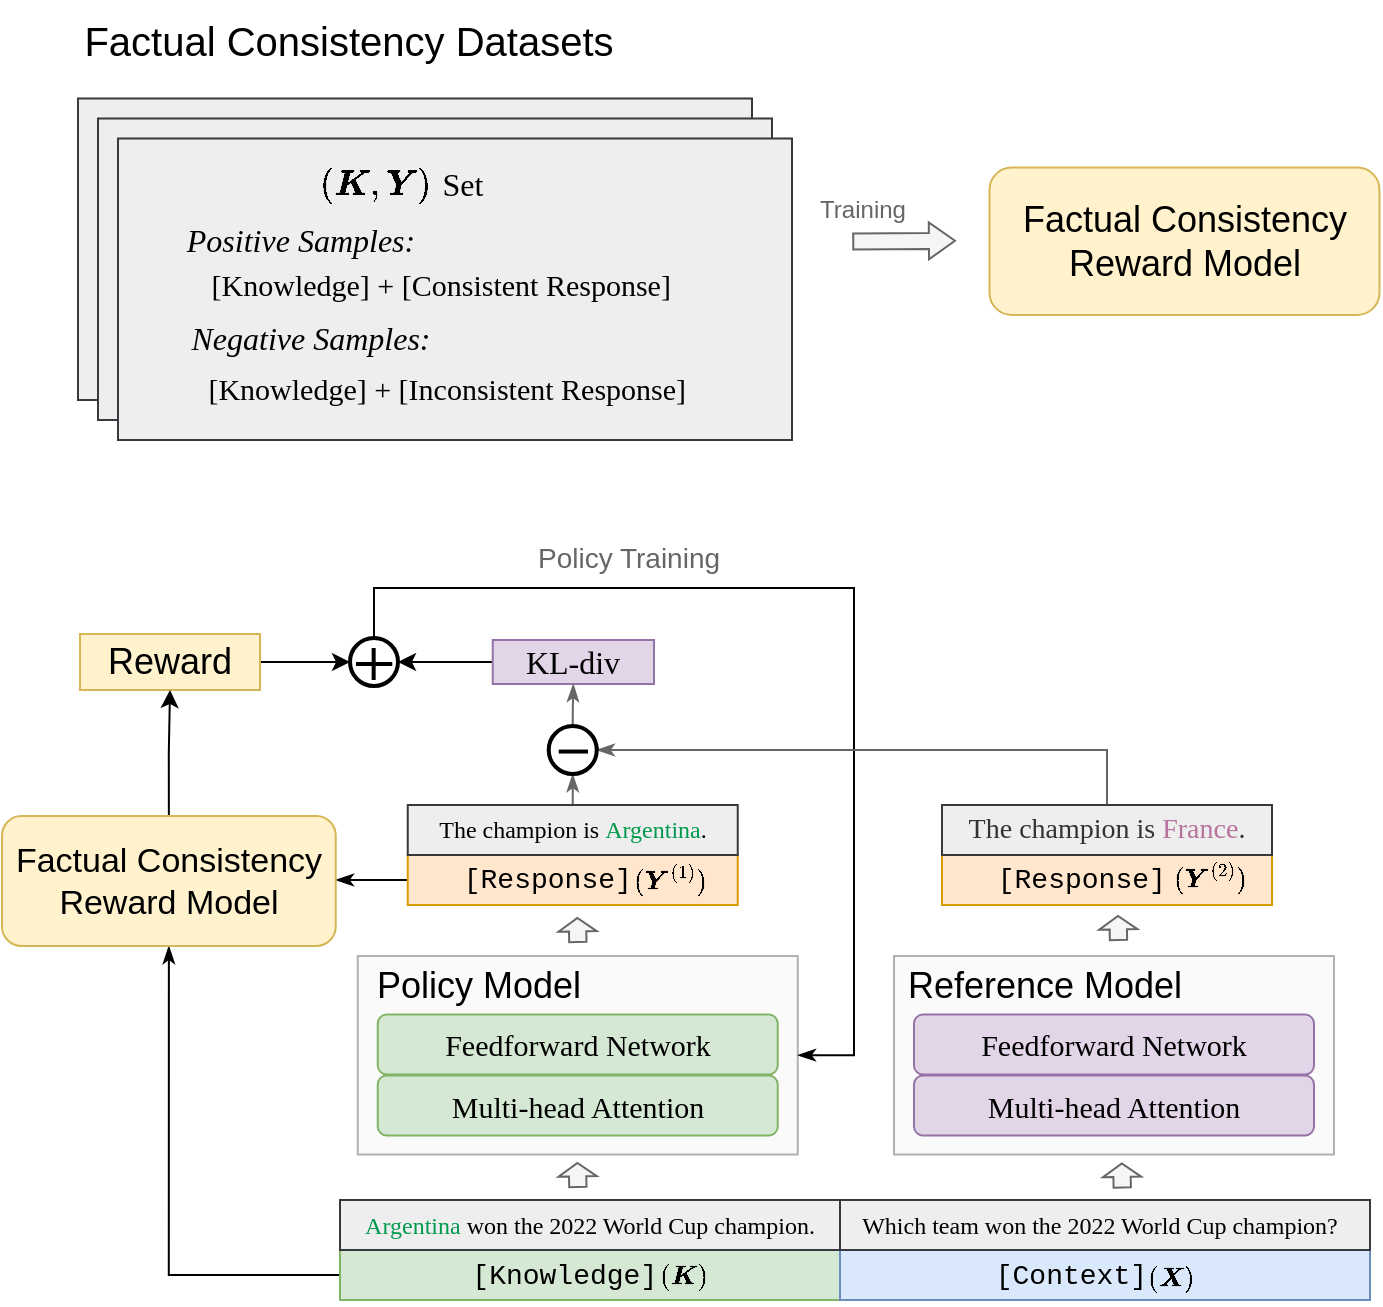<mxfile version="21.3.8" type="github">
  <diagram name="Page-1" id="7wC7hmL37pKosh5_3M5G">
    <mxGraphModel dx="1680" dy="563" grid="1" gridSize="10" guides="1" tooltips="1" connect="1" arrows="1" fold="1" page="1" pageScale="1" pageWidth="850" pageHeight="1100" math="1" shadow="0">
      <root>
        <mxCell id="0" />
        <mxCell id="1" parent="0" />
        <mxCell id="U5F7xQGnL32-fihAAhYg-54" style="edgeStyle=orthogonalEdgeStyle;rounded=0;orthogonalLoop=1;jettySize=auto;html=1;exitX=1;exitY=0.5;exitDx=0;exitDy=0;entryX=0;entryY=0.5;entryDx=0;entryDy=0;" parent="1" source="4u2AF7FJxZ9QzFyWI-jE-15" target="CZVFG8hrNlgNmazYNYvc-32" edge="1">
          <mxGeometry relative="1" as="geometry" />
        </mxCell>
        <mxCell id="4u2AF7FJxZ9QzFyWI-jE-15" value="&lt;font face=&quot;Helvetica&quot; style=&quot;font-size: 18px;&quot;&gt;Reward&lt;/font&gt;" style="rounded=0;whiteSpace=wrap;html=1;fillColor=#fff2cc;strokeColor=#d6b656;fontFamily=Verdana;fontStyle=0" parent="1" vertex="1">
          <mxGeometry x="-777" y="950" width="90" height="28" as="geometry" />
        </mxCell>
        <mxCell id="CZVFG8hrNlgNmazYNYvc-30" style="edgeStyle=orthogonalEdgeStyle;rounded=0;orthogonalLoop=1;jettySize=auto;html=1;exitX=1;exitY=0.5;exitDx=0;exitDy=0;fontFamily=Verdana;fontStyle=0" parent="1" edge="1">
          <mxGeometry relative="1" as="geometry">
            <mxPoint x="-630" y="962" as="targetPoint" />
            <mxPoint x="-620" y="960" as="sourcePoint" />
          </mxGeometry>
        </mxCell>
        <mxCell id="U5F7xQGnL32-fihAAhYg-57" style="edgeStyle=orthogonalEdgeStyle;rounded=0;orthogonalLoop=1;jettySize=auto;html=1;exitX=0.5;exitY=0;exitDx=0;exitDy=0;entryX=1;entryY=0.5;entryDx=0;entryDy=0;endArrow=classicThin;endFill=1;" parent="1" source="CZVFG8hrNlgNmazYNYvc-32" target="U5F7xQGnL32-fihAAhYg-36" edge="1">
          <mxGeometry relative="1" as="geometry">
            <mxPoint x="-636" y="938" as="sourcePoint" />
            <mxPoint x="-413.13" y="1146.625" as="targetPoint" />
            <Array as="points">
              <mxPoint x="-630" y="927" />
              <mxPoint x="-390" y="927" />
              <mxPoint x="-390" y="1161" />
            </Array>
          </mxGeometry>
        </mxCell>
        <mxCell id="CZVFG8hrNlgNmazYNYvc-32" value="" style="ellipse;whiteSpace=wrap;html=1;aspect=fixed;strokeWidth=2;fontFamily=Verdana;fontStyle=0" parent="1" vertex="1">
          <mxGeometry x="-642" y="952" width="24" height="24" as="geometry" />
        </mxCell>
        <mxCell id="CZVFG8hrNlgNmazYNYvc-33" value="" style="endArrow=none;html=1;rounded=0;strokeWidth=2;fontFamily=Verdana;fontStyle=0" parent="1" edge="1">
          <mxGeometry width="50" height="50" relative="1" as="geometry">
            <mxPoint x="-639" y="965" as="sourcePoint" />
            <mxPoint x="-620.87" y="965" as="targetPoint" />
          </mxGeometry>
        </mxCell>
        <mxCell id="CZVFG8hrNlgNmazYNYvc-34" value="" style="endArrow=none;html=1;rounded=0;strokeWidth=2;fontFamily=Verdana;fontStyle=0" parent="1" edge="1">
          <mxGeometry width="50" height="50" relative="1" as="geometry">
            <mxPoint x="-630.17" y="957" as="sourcePoint" />
            <mxPoint x="-630.17" y="973" as="targetPoint" />
          </mxGeometry>
        </mxCell>
        <mxCell id="U5F7xQGnL32-fihAAhYg-53" style="edgeStyle=orthogonalEdgeStyle;rounded=0;orthogonalLoop=1;jettySize=auto;html=1;exitX=0;exitY=0.5;exitDx=0;exitDy=0;entryX=1;entryY=0.5;entryDx=0;entryDy=0;" parent="1" source="CZVFG8hrNlgNmazYNYvc-40" target="CZVFG8hrNlgNmazYNYvc-32" edge="1">
          <mxGeometry relative="1" as="geometry" />
        </mxCell>
        <mxCell id="CZVFG8hrNlgNmazYNYvc-40" value="&lt;font style=&quot;font-size: 16px;&quot;&gt;KL-div&lt;/font&gt;" style="rounded=0;whiteSpace=wrap;html=1;fillColor=#e1d5e7;strokeColor=#9673a6;fontFamily=Verdana;fontStyle=0" parent="1" vertex="1">
          <mxGeometry x="-570.63" y="953" width="80.63" height="22" as="geometry" />
        </mxCell>
        <mxCell id="U5F7xQGnL32-fihAAhYg-55" style="edgeStyle=orthogonalEdgeStyle;rounded=0;orthogonalLoop=1;jettySize=auto;html=1;exitX=0;exitY=0.5;exitDx=0;exitDy=0;entryX=0.5;entryY=1;entryDx=0;entryDy=0;endArrow=classicThin;endFill=1;" parent="1" source="U5F7xQGnL32-fihAAhYg-1" target="U5F7xQGnL32-fihAAhYg-61" edge="1">
          <mxGeometry relative="1" as="geometry">
            <mxPoint x="-766.435" y="1092" as="targetPoint" />
          </mxGeometry>
        </mxCell>
        <mxCell id="U5F7xQGnL32-fihAAhYg-1" value="&lt;span style=&quot;font-size: 14px;&quot;&gt;[&lt;span style=&quot;font-size: 14px;&quot;&gt;&lt;font style=&quot;font-size: 14px;&quot;&gt;Knowledge&lt;/font&gt;&lt;/span&gt;]&amp;nbsp; &amp;nbsp;&lt;/span&gt;" style="rounded=0;whiteSpace=wrap;html=1;fontSize=14;fontFamily=Courier New;fillColor=#d5e8d4;strokeColor=#82b366;fontStyle=0" parent="1" vertex="1">
          <mxGeometry x="-647" y="1258" width="250" height="25" as="geometry" />
        </mxCell>
        <mxCell id="U5F7xQGnL32-fihAAhYg-2" value="[&lt;span style=&quot;font-size: 14px;&quot;&gt;&lt;font style=&quot;font-size: 14px;&quot;&gt;Context&lt;/font&gt;&lt;/span&gt;]&amp;nbsp; &amp;nbsp;&amp;nbsp;" style="rounded=0;whiteSpace=wrap;html=1;fontSize=14;fontFamily=Courier New;fillColor=#dae8fc;strokeColor=#6c8ebf;fontStyle=0" parent="1" vertex="1">
          <mxGeometry x="-397" y="1258" width="265" height="25" as="geometry" />
        </mxCell>
        <mxCell id="U5F7xQGnL32-fihAAhYg-3" value="[&lt;span style=&quot;font-size: 14px;&quot;&gt;&lt;font style=&quot;font-size: 14px;&quot;&gt;Response&lt;/font&gt;&lt;/span&gt;]&amp;nbsp; &amp;nbsp;" style="rounded=0;whiteSpace=wrap;html=1;fontSize=14;fontFamily=Courier New;fillColor=#ffe6cc;strokeColor=#d79b00;fontStyle=0" parent="1" vertex="1">
          <mxGeometry x="-346" y="1060.5" width="165" height="25" as="geometry" />
        </mxCell>
        <mxCell id="U5F7xQGnL32-fihAAhYg-5" value="&lt;i style=&quot;--tw-border-spacing-x: 0; --tw-border-spacing-y: 0; --tw-translate-x: 0; --tw-translate-y: 0; --tw-rotate: 0; --tw-skew-x: 0; --tw-skew-y: 0; --tw-scale-x: 1; --tw-scale-y: 1; --tw-pan-x: ; --tw-pan-y: ; --tw-pinch-zoom: ; --tw-scroll-snap-strictness: proximity; --tw-ordinal: ; --tw-slashed-zero: ; --tw-numeric-figure: ; --tw-numeric-spacing: ; --tw-numeric-fraction: ; --tw-ring-inset: ; --tw-ring-offset-width: 0px; --tw-ring-offset-color: #fff; --tw-ring-color: rgb(59 130 246 / 0.5); --tw-ring-offset-shadow: 0 0 #0000; --tw-ring-shadow: 0 0 #0000; --tw-shadow: 0 0 #0000; --tw-shadow-colored: 0 0 #0000; --tw-blur: ; --tw-brightness: ; --tw-contrast: ; --tw-grayscale: ; --tw-hue-rotate: ; --tw-invert: ; --tw-saturate: ; --tw-sepia: ; --tw-drop-shadow: ; --tw-backdrop-blur: ; --tw-backdrop-brightness: ; --tw-backdrop-contrast: ; --tw-backdrop-grayscale: ; --tw-backdrop-hue-rotate: ; --tw-backdrop-invert: ; --tw-backdrop-opacity: ; --tw-backdrop-saturate: ; --tw-backdrop-sepia: ; border-color: var(--border-color); font-family: &amp;quot;Times New Roman&amp;quot;; font-weight: 700;&quot;&gt;&lt;font style=&quot;font-size: 13px;&quot;&gt;$$(\boldsymbol X)$$&lt;/font&gt;&lt;/i&gt;" style="text;html=1;align=center;verticalAlign=middle;resizable=0;points=[];autosize=1;strokeColor=none;fillColor=none;" parent="1" vertex="1">
          <mxGeometry x="-297.25" y="1255.5" width="130" height="30" as="geometry" />
        </mxCell>
        <mxCell id="U5F7xQGnL32-fihAAhYg-6" value="&lt;i style=&quot;--tw-border-spacing-x: 0; --tw-border-spacing-y: 0; --tw-translate-x: 0; --tw-translate-y: 0; --tw-rotate: 0; --tw-skew-x: 0; --tw-skew-y: 0; --tw-scale-x: 1; --tw-scale-y: 1; --tw-pan-x: ; --tw-pan-y: ; --tw-pinch-zoom: ; --tw-scroll-snap-strictness: proximity; --tw-ordinal: ; --tw-slashed-zero: ; --tw-numeric-figure: ; --tw-numeric-spacing: ; --tw-numeric-fraction: ; --tw-ring-inset: ; --tw-ring-offset-width: 0px; --tw-ring-offset-color: #fff; --tw-ring-color: rgb(59 130 246 / 0.5); --tw-ring-offset-shadow: 0 0 #0000; --tw-ring-shadow: 0 0 #0000; --tw-shadow: 0 0 #0000; --tw-shadow-colored: 0 0 #0000; --tw-blur: ; --tw-brightness: ; --tw-contrast: ; --tw-grayscale: ; --tw-hue-rotate: ; --tw-invert: ; --tw-saturate: ; --tw-sepia: ; --tw-drop-shadow: ; --tw-backdrop-blur: ; --tw-backdrop-brightness: ; --tw-backdrop-contrast: ; --tw-backdrop-grayscale: ; --tw-backdrop-hue-rotate: ; --tw-backdrop-invert: ; --tw-backdrop-opacity: ; --tw-backdrop-saturate: ; --tw-backdrop-sepia: ; border-color: var(--border-color); font-family: &amp;quot;Times New Roman&amp;quot;; font-weight: 700;&quot;&gt;&lt;font style=&quot;font-size: 13px;&quot;&gt;$$(\boldsymbol&amp;nbsp; Y^{(2)})$$&lt;/font&gt;&lt;/i&gt;" style="text;html=1;align=center;verticalAlign=middle;resizable=0;points=[];autosize=1;strokeColor=none;fillColor=none;" parent="1" vertex="1">
          <mxGeometry x="-297.25" y="1057" width="170" height="30" as="geometry" />
        </mxCell>
        <mxCell id="U5F7xQGnL32-fihAAhYg-7" value="&lt;font face=&quot;Times New Roman&quot; style=&quot;font-size: 12px;&quot;&gt;Which team won the 2022 World Cup champion?&lt;/font&gt;" style="rounded=0;whiteSpace=wrap;html=1;fontSize=14;fontFamily=Courier New;fillColor=#eeeeee;strokeColor=#36393d;fontStyle=0;" parent="1" vertex="1">
          <mxGeometry x="-402" y="1233" width="270" height="25" as="geometry" />
        </mxCell>
        <mxCell id="U5F7xQGnL32-fihAAhYg-49" style="edgeStyle=orthogonalEdgeStyle;rounded=0;orthogonalLoop=1;jettySize=auto;html=1;exitX=0.5;exitY=0;exitDx=0;exitDy=0;entryX=1;entryY=0.5;entryDx=0;entryDy=0;endArrow=classicThin;endFill=1;strokeColor=#666666;" parent="1" source="U5F7xQGnL32-fihAAhYg-8" target="U5F7xQGnL32-fihAAhYg-33" edge="1">
          <mxGeometry relative="1" as="geometry" />
        </mxCell>
        <mxCell id="U5F7xQGnL32-fihAAhYg-8" value="&lt;font style=&quot;--tw-border-spacing-x: 0; --tw-border-spacing-y: 0; --tw-translate-x: 0; --tw-translate-y: 0; --tw-rotate: 0; --tw-skew-x: 0; --tw-skew-y: 0; --tw-scale-x: 1; --tw-scale-y: 1; --tw-pan-x: ; --tw-pan-y: ; --tw-pinch-zoom: ; --tw-scroll-snap-strictness: proximity; --tw-ordinal: ; --tw-slashed-zero: ; --tw-numeric-figure: ; --tw-numeric-spacing: ; --tw-numeric-fraction: ; --tw-ring-inset: ; --tw-ring-offset-width: 0px; --tw-ring-offset-color: #fff; --tw-ring-color: rgb(59 130 246 / 0.5); --tw-ring-offset-shadow: 0 0 #0000; --tw-ring-shadow: 0 0 #0000; --tw-shadow: 0 0 #0000; --tw-shadow-colored: 0 0 #0000; --tw-blur: ; --tw-brightness: ; --tw-contrast: ; --tw-grayscale: ; --tw-hue-rotate: ; --tw-invert: ; --tw-saturate: ; --tw-sepia: ; --tw-drop-shadow: ; --tw-backdrop-blur: ; --tw-backdrop-brightness: ; --tw-backdrop-contrast: ; --tw-backdrop-grayscale: ; --tw-backdrop-hue-rotate: ; --tw-backdrop-invert: ; --tw-backdrop-opacity: ; --tw-backdrop-saturate: ; --tw-backdrop-sepia: ; border-color: var(--border-color); color: rgb(51, 51, 51); font-family: &amp;quot;Times New Roman&amp;quot;;&quot;&gt;The champion is&amp;nbsp;&lt;/font&gt;&lt;font style=&quot;--tw-border-spacing-x: 0; --tw-border-spacing-y: 0; --tw-translate-x: 0; --tw-translate-y: 0; --tw-rotate: 0; --tw-skew-x: 0; --tw-skew-y: 0; --tw-scale-x: 1; --tw-scale-y: 1; --tw-pan-x: ; --tw-pan-y: ; --tw-pinch-zoom: ; --tw-scroll-snap-strictness: proximity; --tw-ordinal: ; --tw-slashed-zero: ; --tw-numeric-figure: ; --tw-numeric-spacing: ; --tw-numeric-fraction: ; --tw-ring-inset: ; --tw-ring-offset-width: 0px; --tw-ring-offset-color: #fff; --tw-ring-color: rgb(59 130 246 / 0.5); --tw-ring-offset-shadow: 0 0 #0000; --tw-ring-shadow: 0 0 #0000; --tw-shadow: 0 0 #0000; --tw-shadow-colored: 0 0 #0000; --tw-blur: ; --tw-brightness: ; --tw-contrast: ; --tw-grayscale: ; --tw-hue-rotate: ; --tw-invert: ; --tw-saturate: ; --tw-sepia: ; --tw-drop-shadow: ; --tw-backdrop-blur: ; --tw-backdrop-brightness: ; --tw-backdrop-contrast: ; --tw-backdrop-grayscale: ; --tw-backdrop-hue-rotate: ; --tw-backdrop-invert: ; --tw-backdrop-opacity: ; --tw-backdrop-saturate: ; --tw-backdrop-sepia: ; border-color: var(--border-color); font-family: &amp;quot;Times New Roman&amp;quot;;&quot;&gt;&lt;font style=&quot;--tw-border-spacing-x: 0; --tw-border-spacing-y: 0; --tw-translate-x: 0; --tw-translate-y: 0; --tw-rotate: 0; --tw-skew-x: 0; --tw-skew-y: 0; --tw-scale-x: 1; --tw-scale-y: 1; --tw-pan-x: ; --tw-pan-y: ; --tw-pinch-zoom: ; --tw-scroll-snap-strictness: proximity; --tw-ordinal: ; --tw-slashed-zero: ; --tw-numeric-figure: ; --tw-numeric-spacing: ; --tw-numeric-fraction: ; --tw-ring-inset: ; --tw-ring-offset-width: 0px; --tw-ring-offset-color: #fff; --tw-ring-color: rgb(59 130 246 / 0.5); --tw-ring-offset-shadow: 0 0 #0000; --tw-ring-shadow: 0 0 #0000; --tw-shadow: 0 0 #0000; --tw-shadow-colored: 0 0 #0000; --tw-blur: ; --tw-brightness: ; --tw-contrast: ; --tw-grayscale: ; --tw-hue-rotate: ; --tw-invert: ; --tw-saturate: ; --tw-sepia: ; --tw-drop-shadow: ; --tw-backdrop-blur: ; --tw-backdrop-brightness: ; --tw-backdrop-contrast: ; --tw-backdrop-grayscale: ; --tw-backdrop-hue-rotate: ; --tw-backdrop-invert: ; --tw-backdrop-opacity: ; --tw-backdrop-saturate: ; --tw-backdrop-sepia: ; border-color: var(--border-color);&quot; color=&quot;#b5739d&quot;&gt;France&lt;/font&gt;&lt;font style=&quot;--tw-border-spacing-x: 0; --tw-border-spacing-y: 0; --tw-translate-x: 0; --tw-translate-y: 0; --tw-rotate: 0; --tw-skew-x: 0; --tw-skew-y: 0; --tw-scale-x: 1; --tw-scale-y: 1; --tw-pan-x: ; --tw-pan-y: ; --tw-pinch-zoom: ; --tw-scroll-snap-strictness: proximity; --tw-ordinal: ; --tw-slashed-zero: ; --tw-numeric-figure: ; --tw-numeric-spacing: ; --tw-numeric-fraction: ; --tw-ring-inset: ; --tw-ring-offset-width: 0px; --tw-ring-offset-color: #fff; --tw-ring-color: rgb(59 130 246 / 0.5); --tw-ring-offset-shadow: 0 0 #0000; --tw-ring-shadow: 0 0 #0000; --tw-shadow: 0 0 #0000; --tw-shadow-colored: 0 0 #0000; --tw-blur: ; --tw-brightness: ; --tw-contrast: ; --tw-grayscale: ; --tw-hue-rotate: ; --tw-invert: ; --tw-saturate: ; --tw-sepia: ; --tw-drop-shadow: ; --tw-backdrop-blur: ; --tw-backdrop-brightness: ; --tw-backdrop-contrast: ; --tw-backdrop-grayscale: ; --tw-backdrop-hue-rotate: ; --tw-backdrop-invert: ; --tw-backdrop-opacity: ; --tw-backdrop-saturate: ; --tw-backdrop-sepia: ; border-color: var(--border-color);&quot; color=&quot;#333333&quot;&gt;.&lt;/font&gt;&lt;/font&gt;" style="rounded=0;whiteSpace=wrap;html=1;fontSize=14;fontFamily=Courier New;fillColor=#eeeeee;strokeColor=#36393d;fontStyle=0;" parent="1" vertex="1">
          <mxGeometry x="-346" y="1035.5" width="165" height="25" as="geometry" />
        </mxCell>
        <mxCell id="U5F7xQGnL32-fihAAhYg-9" value="&lt;font face=&quot;Times New Roman&quot; style=&quot;font-size: 12px;&quot;&gt;&lt;font color=&quot;#00994d&quot;&gt;Argentina&lt;/font&gt; won the 2022 World Cup champion.&lt;/font&gt;" style="rounded=0;whiteSpace=wrap;html=1;fontSize=14;fontFamily=Courier New;fillColor=#eeeeee;strokeColor=#36393d;fontStyle=0;" parent="1" vertex="1">
          <mxGeometry x="-647" y="1233" width="250" height="25" as="geometry" />
        </mxCell>
        <mxCell id="U5F7xQGnL32-fihAAhYg-12" value="&lt;i style=&quot;--tw-border-spacing-x: 0; --tw-border-spacing-y: 0; --tw-translate-x: 0; --tw-translate-y: 0; --tw-rotate: 0; --tw-skew-x: 0; --tw-skew-y: 0; --tw-scale-x: 1; --tw-scale-y: 1; --tw-pan-x: ; --tw-pan-y: ; --tw-pinch-zoom: ; --tw-scroll-snap-strictness: proximity; --tw-ordinal: ; --tw-slashed-zero: ; --tw-numeric-figure: ; --tw-numeric-spacing: ; --tw-numeric-fraction: ; --tw-ring-inset: ; --tw-ring-offset-width: 0px; --tw-ring-offset-color: #fff; --tw-ring-color: rgb(59 130 246 / 0.5); --tw-ring-offset-shadow: 0 0 #0000; --tw-ring-shadow: 0 0 #0000; --tw-shadow: 0 0 #0000; --tw-shadow-colored: 0 0 #0000; --tw-blur: ; --tw-brightness: ; --tw-contrast: ; --tw-grayscale: ; --tw-hue-rotate: ; --tw-invert: ; --tw-saturate: ; --tw-sepia: ; --tw-drop-shadow: ; --tw-backdrop-blur: ; --tw-backdrop-brightness: ; --tw-backdrop-contrast: ; --tw-backdrop-grayscale: ; --tw-backdrop-hue-rotate: ; --tw-backdrop-invert: ; --tw-backdrop-opacity: ; --tw-backdrop-saturate: ; --tw-backdrop-sepia: ; border-color: var(--border-color); font-family: &amp;quot;Times New Roman&amp;quot;; font-weight: 700;&quot;&gt;&lt;font style=&quot;--tw-border-spacing-x: 0; --tw-border-spacing-y: 0; --tw-translate-x: 0; --tw-translate-y: 0; --tw-rotate: 0; --tw-skew-x: 0; --tw-skew-y: 0; --tw-scale-x: 1; --tw-scale-y: 1; --tw-pan-x: ; --tw-pan-y: ; --tw-pinch-zoom: ; --tw-scroll-snap-strictness: proximity; --tw-ordinal: ; --tw-slashed-zero: ; --tw-numeric-figure: ; --tw-numeric-spacing: ; --tw-numeric-fraction: ; --tw-ring-inset: ; --tw-ring-offset-width: 0px; --tw-ring-offset-color: #fff; --tw-ring-color: rgb(59 130 246 / 0.5); --tw-ring-offset-shadow: 0 0 #0000; --tw-ring-shadow: 0 0 #0000; --tw-shadow: 0 0 #0000; --tw-shadow-colored: 0 0 #0000; --tw-blur: ; --tw-brightness: ; --tw-contrast: ; --tw-grayscale: ; --tw-hue-rotate: ; --tw-invert: ; --tw-saturate: ; --tw-sepia: ; --tw-drop-shadow: ; --tw-backdrop-blur: ; --tw-backdrop-brightness: ; --tw-backdrop-contrast: ; --tw-backdrop-grayscale: ; --tw-backdrop-hue-rotate: ; --tw-backdrop-invert: ; --tw-backdrop-opacity: ; --tw-backdrop-saturate: ; --tw-backdrop-sepia: ; border-color: var(--border-color); font-size: 13px;&quot;&gt;$$(\boldsymbol K)$$&lt;/font&gt;&lt;/i&gt;" style="text;html=1;align=center;verticalAlign=middle;resizable=0;points=[];autosize=1;strokeColor=none;fillColor=none;" parent="1" vertex="1">
          <mxGeometry x="-540" y="1254.5" width="130" height="30" as="geometry" />
        </mxCell>
        <mxCell id="U5F7xQGnL32-fihAAhYg-24" value="&lt;font style=&quot;font-size: 20px;&quot;&gt;Factual Consistency Datasets&lt;/font&gt;" style="text;html=1;align=center;verticalAlign=middle;resizable=0;points=[];autosize=1;strokeColor=none;fillColor=none;" parent="1" vertex="1">
          <mxGeometry x="-788" y="633" width="290" height="40" as="geometry" />
        </mxCell>
        <mxCell id="U5F7xQGnL32-fihAAhYg-25" value="" style="rounded=0;whiteSpace=wrap;html=1;fillColor=#eeeeee;strokeColor=#36393d;" parent="1" vertex="1">
          <mxGeometry x="-778" y="682.25" width="337" height="150.75" as="geometry" />
        </mxCell>
        <mxCell id="U5F7xQGnL32-fihAAhYg-56" style="edgeStyle=orthogonalEdgeStyle;rounded=0;orthogonalLoop=1;jettySize=auto;html=1;exitX=0;exitY=0.5;exitDx=0;exitDy=0;entryX=1;entryY=0.5;entryDx=0;entryDy=0;endArrow=classicThin;endFill=1;" parent="1" source="U5F7xQGnL32-fihAAhYg-28" target="U5F7xQGnL32-fihAAhYg-61" edge="1">
          <mxGeometry relative="1" as="geometry">
            <mxPoint x="-648" y="1073" as="targetPoint" />
          </mxGeometry>
        </mxCell>
        <mxCell id="U5F7xQGnL32-fihAAhYg-28" value="[&lt;span style=&quot;font-size: 14px;&quot;&gt;&lt;font style=&quot;font-size: 14px;&quot;&gt;Response&lt;/font&gt;&lt;/span&gt;]&amp;nbsp; &amp;nbsp;" style="rounded=0;whiteSpace=wrap;html=1;fontSize=14;fontFamily=Courier New;fillColor=#ffe6cc;strokeColor=#d79b00;fontStyle=0" parent="1" vertex="1">
          <mxGeometry x="-613.13" y="1060.5" width="165" height="25" as="geometry" />
        </mxCell>
        <mxCell id="U5F7xQGnL32-fihAAhYg-29" value="&lt;i style=&quot;--tw-border-spacing-x: 0; --tw-border-spacing-y: 0; --tw-translate-x: 0; --tw-translate-y: 0; --tw-rotate: 0; --tw-skew-x: 0; --tw-skew-y: 0; --tw-scale-x: 1; --tw-scale-y: 1; --tw-pan-x: ; --tw-pan-y: ; --tw-pinch-zoom: ; --tw-scroll-snap-strictness: proximity; --tw-ordinal: ; --tw-slashed-zero: ; --tw-numeric-figure: ; --tw-numeric-spacing: ; --tw-numeric-fraction: ; --tw-ring-inset: ; --tw-ring-offset-width: 0px; --tw-ring-offset-color: #fff; --tw-ring-color: rgb(59 130 246 / 0.5); --tw-ring-offset-shadow: 0 0 #0000; --tw-ring-shadow: 0 0 #0000; --tw-shadow: 0 0 #0000; --tw-shadow-colored: 0 0 #0000; --tw-blur: ; --tw-brightness: ; --tw-contrast: ; --tw-grayscale: ; --tw-hue-rotate: ; --tw-invert: ; --tw-saturate: ; --tw-sepia: ; --tw-drop-shadow: ; --tw-backdrop-blur: ; --tw-backdrop-brightness: ; --tw-backdrop-contrast: ; --tw-backdrop-grayscale: ; --tw-backdrop-hue-rotate: ; --tw-backdrop-invert: ; --tw-backdrop-opacity: ; --tw-backdrop-saturate: ; --tw-backdrop-sepia: ; border-color: var(--border-color); font-family: &amp;quot;Times New Roman&amp;quot;; font-weight: 700;&quot;&gt;&lt;font style=&quot;font-size: 13px;&quot;&gt;$$(\boldsymbol&amp;nbsp; Y^{(1)})$$&lt;/font&gt;&lt;/i&gt;" style="text;html=1;align=center;verticalAlign=middle;resizable=0;points=[];autosize=1;strokeColor=none;fillColor=none;" parent="1" vertex="1">
          <mxGeometry x="-567" y="1058" width="170" height="30" as="geometry" />
        </mxCell>
        <mxCell id="U5F7xQGnL32-fihAAhYg-48" style="edgeStyle=orthogonalEdgeStyle;rounded=0;orthogonalLoop=1;jettySize=auto;html=1;exitX=0.5;exitY=0;exitDx=0;exitDy=0;entryX=0.5;entryY=1;entryDx=0;entryDy=0;endArrow=classicThin;endFill=1;strokeColor=#666666;" parent="1" source="U5F7xQGnL32-fihAAhYg-30" target="U5F7xQGnL32-fihAAhYg-33" edge="1">
          <mxGeometry relative="1" as="geometry" />
        </mxCell>
        <mxCell id="U5F7xQGnL32-fihAAhYg-30" value="&lt;font face=&quot;Times New Roman&quot; style=&quot;font-size: 12px;&quot;&gt;&lt;font style=&quot;font-size: 12px;&quot;&gt;The champion is&amp;nbsp;&lt;/font&gt;&lt;font style=&quot;font-size: 12px;&quot;&gt;&lt;font color=&quot;#00994d&quot;&gt;Argentina&lt;/font&gt;.&lt;/font&gt;&lt;/font&gt;" style="rounded=0;whiteSpace=wrap;html=1;fontSize=14;fontFamily=Courier New;fillColor=#eeeeee;strokeColor=#36393d;fontStyle=0;" parent="1" vertex="1">
          <mxGeometry x="-613.13" y="1035.5" width="165" height="25" as="geometry" />
        </mxCell>
        <mxCell id="U5F7xQGnL32-fihAAhYg-32" style="edgeStyle=orthogonalEdgeStyle;rounded=0;orthogonalLoop=1;jettySize=auto;html=1;exitX=1;exitY=0.5;exitDx=0;exitDy=0;fontFamily=Verdana;fontStyle=0" parent="1" edge="1">
          <mxGeometry relative="1" as="geometry">
            <mxPoint x="-527.63" y="1009" as="targetPoint" />
            <mxPoint x="-517.63" y="1007" as="sourcePoint" />
          </mxGeometry>
        </mxCell>
        <mxCell id="U5F7xQGnL32-fihAAhYg-50" style="edgeStyle=orthogonalEdgeStyle;rounded=0;orthogonalLoop=1;jettySize=auto;html=1;exitX=0.5;exitY=0;exitDx=0;exitDy=0;entryX=0.5;entryY=1;entryDx=0;entryDy=0;strokeColor=#666666;endArrow=classicThin;endFill=1;" parent="1" source="U5F7xQGnL32-fihAAhYg-33" target="CZVFG8hrNlgNmazYNYvc-40" edge="1">
          <mxGeometry relative="1" as="geometry">
            <Array as="points">
              <mxPoint x="-531" y="987" />
            </Array>
          </mxGeometry>
        </mxCell>
        <mxCell id="U5F7xQGnL32-fihAAhYg-33" value="" style="ellipse;whiteSpace=wrap;html=1;aspect=fixed;strokeWidth=2;fontFamily=Verdana;fontStyle=0" parent="1" vertex="1">
          <mxGeometry x="-542.63" y="996" width="24" height="24" as="geometry" />
        </mxCell>
        <mxCell id="U5F7xQGnL32-fihAAhYg-34" value="" style="endArrow=none;html=1;rounded=0;strokeWidth=2;fontFamily=Verdana;fontStyle=0" parent="1" edge="1">
          <mxGeometry width="50" height="50" relative="1" as="geometry">
            <mxPoint x="-537.63" y="1008.77" as="sourcePoint" />
            <mxPoint x="-523" y="1008.77" as="targetPoint" />
          </mxGeometry>
        </mxCell>
        <mxCell id="U5F7xQGnL32-fihAAhYg-36" value="" style="rounded=0;whiteSpace=wrap;html=1;shadow=0;glass=0;sketch=0;fillColor=#f5f5f5;fontFamily=Georgia;fontColor=#333333;strokeColor=#666666;opacity=50;strokeWidth=1;" parent="1" vertex="1">
          <mxGeometry x="-638.13" y="1111" width="220" height="99.25" as="geometry" />
        </mxCell>
        <mxCell id="U5F7xQGnL32-fihAAhYg-37" value="&lt;font style=&quot;font-size: 15px;&quot;&gt;Multi-head Attention&lt;/font&gt;" style="rounded=1;whiteSpace=wrap;html=1;fillColor=#d5e8d4;strokeColor=#82b366;fontSize=15;fontFamily=Verdana;" parent="1" vertex="1">
          <mxGeometry x="-628.13" y="1170.75" width="200" height="30" as="geometry" />
        </mxCell>
        <mxCell id="U5F7xQGnL32-fihAAhYg-38" value="&lt;font style=&quot;font-size: 15px;&quot;&gt;Feedforward Network&lt;/font&gt;" style="rounded=1;whiteSpace=wrap;html=1;fillColor=#d5e8d4;strokeColor=#82b366;fontSize=15;fontFamily=Verdana;" parent="1" vertex="1">
          <mxGeometry x="-628.13" y="1140.25" width="200" height="30" as="geometry" />
        </mxCell>
        <mxCell id="U5F7xQGnL32-fihAAhYg-39" value="" style="shape=flexArrow;endArrow=classic;html=1;rounded=0;fontFamily=Georgia;fontSize=15;width=8.649;endSize=1.906;endWidth=9.412;fillColor=#f5f5f5;strokeColor=#666666;" parent="1" edge="1">
          <mxGeometry width="50" height="50" relative="1" as="geometry">
            <mxPoint x="-528.07" y="1104.5" as="sourcePoint" />
            <mxPoint x="-528.33" y="1091.5" as="targetPoint" />
          </mxGeometry>
        </mxCell>
        <mxCell id="U5F7xQGnL32-fihAAhYg-40" value="&lt;font style=&quot;font-size: 18px;&quot;&gt;Policy Model&lt;/font&gt;" style="text;html=1;align=center;verticalAlign=middle;resizable=0;points=[];autosize=1;strokeColor=none;fillColor=none;" parent="1" vertex="1">
          <mxGeometry x="-643.13" y="1106" width="130" height="40" as="geometry" />
        </mxCell>
        <mxCell id="U5F7xQGnL32-fihAAhYg-41" value="" style="rounded=0;whiteSpace=wrap;html=1;shadow=0;glass=0;sketch=0;fillColor=#f5f5f5;fontFamily=Georgia;fontColor=#333333;strokeColor=#666666;opacity=50;strokeWidth=1;" parent="1" vertex="1">
          <mxGeometry x="-370" y="1111" width="220" height="99.25" as="geometry" />
        </mxCell>
        <mxCell id="U5F7xQGnL32-fihAAhYg-42" value="&lt;font style=&quot;font-size: 15px;&quot;&gt;Multi-head Attention&lt;/font&gt;" style="rounded=1;whiteSpace=wrap;html=1;fillColor=#e1d5e7;strokeColor=#9673a6;fontSize=15;fontFamily=Verdana;" parent="1" vertex="1">
          <mxGeometry x="-360" y="1170.75" width="200" height="30" as="geometry" />
        </mxCell>
        <mxCell id="U5F7xQGnL32-fihAAhYg-43" value="&lt;font style=&quot;font-size: 15px;&quot;&gt;Feedforward Network&lt;/font&gt;" style="rounded=1;whiteSpace=wrap;html=1;fillColor=#e1d5e7;strokeColor=#9673a6;fontSize=15;fontFamily=Verdana;" parent="1" vertex="1">
          <mxGeometry x="-360" y="1140.25" width="200" height="30" as="geometry" />
        </mxCell>
        <mxCell id="U5F7xQGnL32-fihAAhYg-44" value="&lt;font style=&quot;font-size: 18px;&quot;&gt;Reference Model&lt;/font&gt;" style="text;html=1;align=center;verticalAlign=middle;resizable=0;points=[];autosize=1;strokeColor=none;fillColor=none;" parent="1" vertex="1">
          <mxGeometry x="-375" y="1106" width="160" height="40" as="geometry" />
        </mxCell>
        <mxCell id="U5F7xQGnL32-fihAAhYg-45" value="" style="shape=flexArrow;endArrow=classic;html=1;rounded=0;fontFamily=Georgia;fontSize=15;width=8.649;endSize=1.906;endWidth=9.412;fillColor=#f5f5f5;strokeColor=#666666;" parent="1" edge="1">
          <mxGeometry width="50" height="50" relative="1" as="geometry">
            <mxPoint x="-528.06" y="1227" as="sourcePoint" />
            <mxPoint x="-528.32" y="1214" as="targetPoint" />
          </mxGeometry>
        </mxCell>
        <mxCell id="U5F7xQGnL32-fihAAhYg-46" value="" style="shape=flexArrow;endArrow=classic;html=1;rounded=0;fontFamily=Georgia;fontSize=15;width=8.649;endSize=1.906;endWidth=9.412;fillColor=#f5f5f5;strokeColor=#666666;" parent="1" edge="1">
          <mxGeometry width="50" height="50" relative="1" as="geometry">
            <mxPoint x="-255.86" y="1227.25" as="sourcePoint" />
            <mxPoint x="-256.12" y="1214.25" as="targetPoint" />
          </mxGeometry>
        </mxCell>
        <mxCell id="U5F7xQGnL32-fihAAhYg-47" value="" style="shape=flexArrow;endArrow=classic;html=1;rounded=0;fontFamily=Georgia;fontSize=15;width=8.649;endSize=1.906;endWidth=9.412;fillColor=#f5f5f5;strokeColor=#666666;" parent="1" edge="1">
          <mxGeometry width="50" height="50" relative="1" as="geometry">
            <mxPoint x="-257.74" y="1103.5" as="sourcePoint" />
            <mxPoint x="-258.0" y="1090.5" as="targetPoint" />
          </mxGeometry>
        </mxCell>
        <mxCell id="U5F7xQGnL32-fihAAhYg-58" value="&lt;font style=&quot;font-size: 18px;&quot;&gt;Factual Consistency&lt;br&gt;Reward Model&lt;/font&gt;" style="rounded=1;whiteSpace=wrap;html=1;fillColor=#fff2cc;strokeColor=#d6b656;" parent="1" vertex="1">
          <mxGeometry x="-322.25" y="716.81" width="195" height="73.63" as="geometry" />
        </mxCell>
        <mxCell id="U5F7xQGnL32-fihAAhYg-59" value="" style="shape=flexArrow;endArrow=classic;html=1;rounded=0;fontFamily=Georgia;fontSize=15;width=8;endSize=4.013;endWidth=9.412;fillColor=#f5f5f5;strokeColor=#666666;" parent="1" edge="1">
          <mxGeometry width="50" height="50" relative="1" as="geometry">
            <mxPoint x="-390.88" y="753.73" as="sourcePoint" />
            <mxPoint x="-339.01" y="753.35" as="targetPoint" />
          </mxGeometry>
        </mxCell>
        <mxCell id="U5F7xQGnL32-fihAAhYg-60" value="&lt;font color=&quot;#666666&quot;&gt;Training&lt;/font&gt;" style="text;html=1;align=center;verticalAlign=middle;resizable=0;points=[];autosize=1;strokeColor=none;fillColor=none;" parent="1" vertex="1">
          <mxGeometry x="-421.13" y="723" width="70" height="30" as="geometry" />
        </mxCell>
        <mxCell id="U5F7xQGnL32-fihAAhYg-62" style="edgeStyle=orthogonalEdgeStyle;rounded=0;orthogonalLoop=1;jettySize=auto;html=1;exitX=0.5;exitY=0;exitDx=0;exitDy=0;entryX=0.5;entryY=1;entryDx=0;entryDy=0;" parent="1" source="U5F7xQGnL32-fihAAhYg-61" target="4u2AF7FJxZ9QzFyWI-jE-15" edge="1">
          <mxGeometry relative="1" as="geometry" />
        </mxCell>
        <mxCell id="U5F7xQGnL32-fihAAhYg-61" value="&lt;font style=&quot;font-size: 17px;&quot;&gt;Factual Consistency&lt;br&gt;Reward Model&lt;/font&gt;" style="rounded=1;whiteSpace=wrap;html=1;fillColor=#fff2cc;strokeColor=#d6b656;" parent="1" vertex="1">
          <mxGeometry x="-816" y="1041" width="166.87" height="65" as="geometry" />
        </mxCell>
        <mxCell id="pf3rKg4Mg2yvIvD8o-Fc-1" value="&lt;font color=&quot;#666666&quot; style=&quot;font-size: 14px;&quot;&gt;Policy Training&lt;/font&gt;" style="text;html=1;align=center;verticalAlign=middle;resizable=0;points=[];autosize=1;strokeColor=none;fillColor=none;" vertex="1" parent="1">
          <mxGeometry x="-558.13" y="897" width="110" height="30" as="geometry" />
        </mxCell>
        <mxCell id="pf3rKg4Mg2yvIvD8o-Fc-5" value="" style="rounded=0;whiteSpace=wrap;html=1;fillColor=#eeeeee;strokeColor=#36393d;" vertex="1" parent="1">
          <mxGeometry x="-768" y="692.25" width="337" height="150.75" as="geometry" />
        </mxCell>
        <mxCell id="pf3rKg4Mg2yvIvD8o-Fc-6" value="" style="rounded=0;whiteSpace=wrap;html=1;fillColor=#eeeeee;strokeColor=#36393d;" vertex="1" parent="1">
          <mxGeometry x="-758" y="702.25" width="337" height="150.75" as="geometry" />
        </mxCell>
        <mxCell id="pf3rKg4Mg2yvIvD8o-Fc-4" value="&lt;font style=&quot;font-size: 15px;&quot;&gt;$$(\boldsymbol K, \boldsymbol Y)$$&lt;/font&gt;" style="text;html=1;align=center;verticalAlign=middle;resizable=0;points=[];autosize=1;strokeColor=none;fillColor=none;" vertex="1" parent="1">
          <mxGeometry x="-760" y="710.25" width="260" height="30" as="geometry" />
        </mxCell>
        <mxCell id="pf3rKg4Mg2yvIvD8o-Fc-7" value="&lt;font style=&quot;font-size: 16px;&quot;&gt;Set&lt;/font&gt;" style="text;html=1;align=center;verticalAlign=middle;resizable=0;points=[];autosize=1;strokeColor=none;fillColor=none;fontFamily=Times New Roman;" vertex="1" parent="1">
          <mxGeometry x="-606.13" y="710.25" width="40" height="30" as="geometry" />
        </mxCell>
        <mxCell id="U5F7xQGnL32-fihAAhYg-63" value="&lt;font size=&quot;1&quot; face=&quot;Georgia&quot;&gt;&lt;i style=&quot;font-size: 16px;&quot;&gt;Positive Samples:&lt;/i&gt;&lt;/font&gt;" style="text;html=1;align=center;verticalAlign=middle;resizable=0;points=[];autosize=1;strokeColor=none;fillColor=none;" parent="1" vertex="1">
          <mxGeometry x="-742" y="738.25" width="150" height="30" as="geometry" />
        </mxCell>
        <mxCell id="U5F7xQGnL32-fihAAhYg-64" value="&lt;font size=&quot;1&quot; face=&quot;Georgia&quot;&gt;&lt;i style=&quot;font-size: 16px;&quot;&gt;Negative Samples:&lt;/i&gt;&lt;/font&gt;" style="text;html=1;align=center;verticalAlign=middle;resizable=0;points=[];autosize=1;strokeColor=none;fillColor=none;" parent="1" vertex="1">
          <mxGeometry x="-742" y="787.06" width="160" height="30" as="geometry" />
        </mxCell>
        <mxCell id="U5F7xQGnL32-fihAAhYg-65" value="&lt;font face=&quot;Lucida Console&quot; style=&quot;font-size: 15px;&quot;&gt;[Knowledge] + [Consistent&amp;nbsp;&lt;span style=&quot;--tw-border-spacing-x: 0; --tw-border-spacing-y: 0; --tw-translate-x: 0; --tw-translate-y: 0; --tw-rotate: 0; --tw-skew-x: 0; --tw-skew-y: 0; --tw-scale-x: 1; --tw-scale-y: 1; --tw-pan-x: ; --tw-pan-y: ; --tw-pinch-zoom: ; --tw-scroll-snap-strictness: proximity; --tw-ordinal: ; --tw-slashed-zero: ; --tw-numeric-figure: ; --tw-numeric-spacing: ; --tw-numeric-fraction: ; --tw-ring-inset: ; --tw-ring-offset-width: 0px; --tw-ring-offset-color: #fff; --tw-ring-color: rgb(59 130 246 / 0.5); --tw-ring-offset-shadow: 0 0 #0000; --tw-ring-shadow: 0 0 #0000; --tw-shadow: 0 0 #0000; --tw-shadow-colored: 0 0 #0000; --tw-blur: ; --tw-brightness: ; --tw-contrast: ; --tw-grayscale: ; --tw-hue-rotate: ; --tw-invert: ; --tw-saturate: ; --tw-sepia: ; --tw-drop-shadow: ; --tw-backdrop-blur: ; --tw-backdrop-brightness: ; --tw-backdrop-contrast: ; --tw-backdrop-grayscale: ; --tw-backdrop-hue-rotate: ; --tw-backdrop-invert: ; --tw-backdrop-opacity: ; --tw-backdrop-saturate: ; --tw-backdrop-sepia: ; border-color: var(--border-color);&quot;&gt;Response&lt;/span&gt;]&amp;nbsp;&lt;/font&gt;" style="text;html=1;align=center;verticalAlign=middle;resizable=0;points=[];autosize=1;strokeColor=none;fillColor=none;" parent="1" vertex="1">
          <mxGeometry x="-725.5" y="760.07" width="260" height="30" as="geometry" />
        </mxCell>
        <mxCell id="U5F7xQGnL32-fihAAhYg-66" value="&lt;font face=&quot;Lucida Console&quot; style=&quot;font-size: 15px;&quot;&gt;[Knowledge] + [Inconsistent&amp;nbsp;&lt;span style=&quot;--tw-border-spacing-x: 0; --tw-border-spacing-y: 0; --tw-translate-x: 0; --tw-translate-y: 0; --tw-rotate: 0; --tw-skew-x: 0; --tw-skew-y: 0; --tw-scale-x: 1; --tw-scale-y: 1; --tw-pan-x: ; --tw-pan-y: ; --tw-pinch-zoom: ; --tw-scroll-snap-strictness: proximity; --tw-ordinal: ; --tw-slashed-zero: ; --tw-numeric-figure: ; --tw-numeric-spacing: ; --tw-numeric-fraction: ; --tw-ring-inset: ; --tw-ring-offset-width: 0px; --tw-ring-offset-color: #fff; --tw-ring-color: rgb(59 130 246 / 0.5); --tw-ring-offset-shadow: 0 0 #0000; --tw-ring-shadow: 0 0 #0000; --tw-shadow: 0 0 #0000; --tw-shadow-colored: 0 0 #0000; --tw-blur: ; --tw-brightness: ; --tw-contrast: ; --tw-grayscale: ; --tw-hue-rotate: ; --tw-invert: ; --tw-saturate: ; --tw-sepia: ; --tw-drop-shadow: ; --tw-backdrop-blur: ; --tw-backdrop-brightness: ; --tw-backdrop-contrast: ; --tw-backdrop-grayscale: ; --tw-backdrop-hue-rotate: ; --tw-backdrop-invert: ; --tw-backdrop-opacity: ; --tw-backdrop-saturate: ; --tw-backdrop-sepia: ; border-color: var(--border-color);&quot;&gt;Response&lt;/span&gt;]&amp;nbsp;&lt;/font&gt;" style="text;html=1;align=center;verticalAlign=middle;resizable=0;points=[];autosize=1;strokeColor=none;fillColor=none;" parent="1" vertex="1">
          <mxGeometry x="-727" y="812.44" width="270" height="30" as="geometry" />
        </mxCell>
      </root>
    </mxGraphModel>
  </diagram>
</mxfile>
